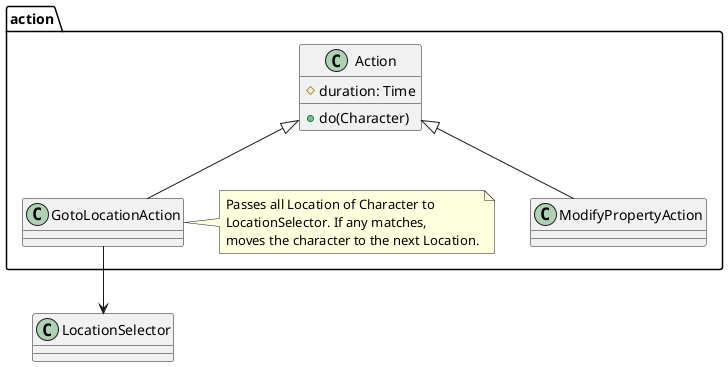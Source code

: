 @startuml action

package action {
    class Action {
        #duration: Time
        +do(Character)
    }

    class GotoLocationAction
    note right
        Passes all Location of Character to 
        LocationSelector. If any matches, 
        moves the character to the next Location.
    end note
    class GotoLocationAction extends Action

    
    

    class ModifyPropertyAction extends Action
}


GotoLocationAction --> LocationSelector


@enduml